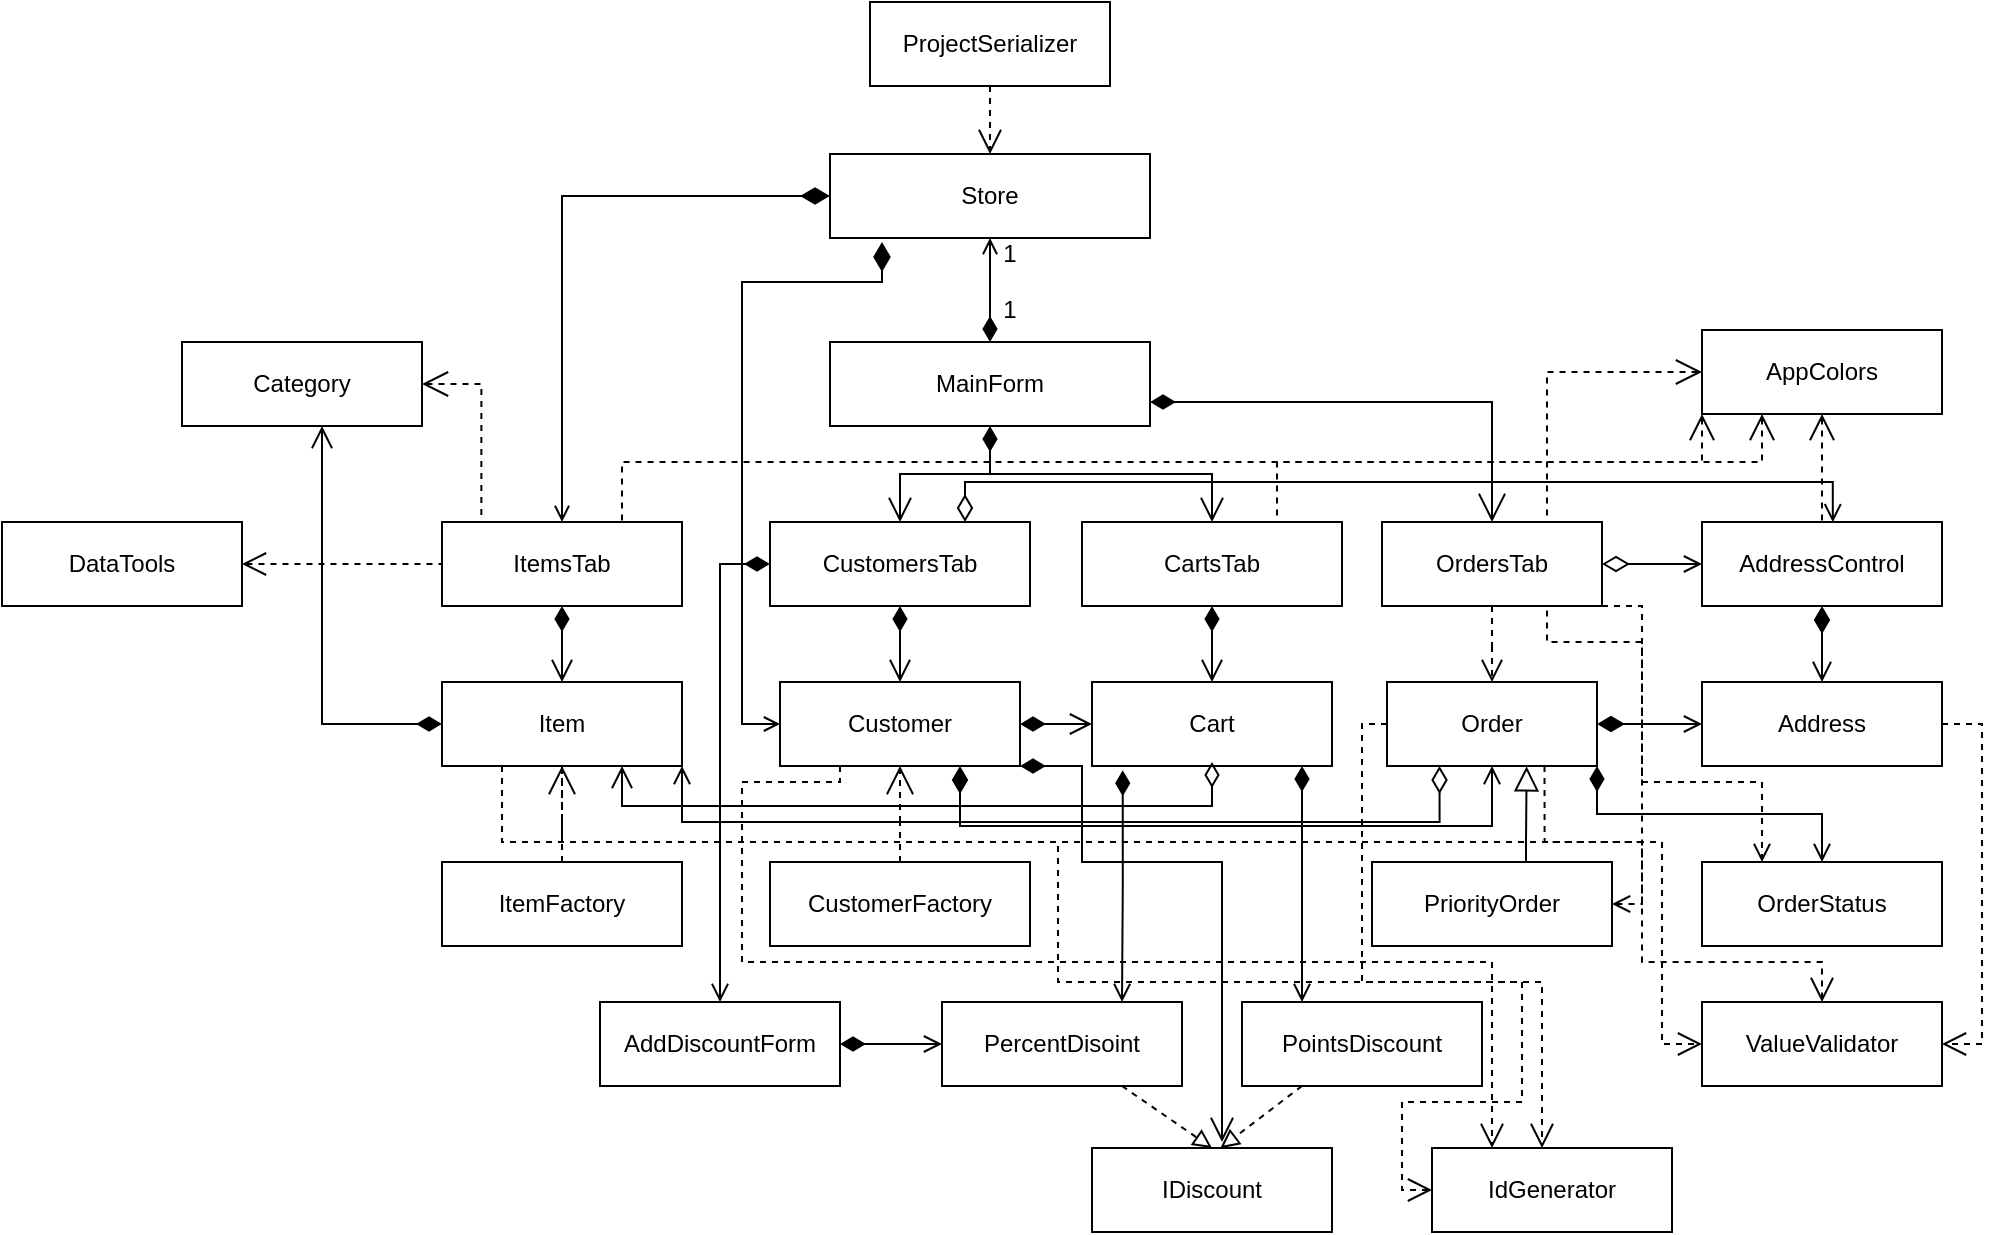 <mxfile version="20.3.0" type="device"><diagram id="C5RBs43oDa-KdzZeNtuy" name="Page-1"><mxGraphModel dx="1865" dy="1810" grid="1" gridSize="10" guides="1" tooltips="1" connect="1" arrows="1" fold="1" page="1" pageScale="1" pageWidth="827" pageHeight="1169" background="#ffffff" math="0" shadow="0"><root><mxCell id="WIyWlLk6GJQsqaUBKTNV-0"/><mxCell id="WIyWlLk6GJQsqaUBKTNV-1" parent="WIyWlLk6GJQsqaUBKTNV-0"/><mxCell id="PruR00dz9THSCUJ2j_Ny-14" style="edgeStyle=orthogonalEdgeStyle;rounded=0;orthogonalLoop=1;jettySize=auto;html=1;entryX=0.5;entryY=0;entryDx=0;entryDy=0;endArrow=diamondThin;endFill=1;startArrow=open;startFill=0;endSize=10;" parent="WIyWlLk6GJQsqaUBKTNV-1" edge="1"><mxGeometry relative="1" as="geometry"><mxPoint x="414" y="88" as="sourcePoint"/><mxPoint x="414" y="140" as="targetPoint"/></mxGeometry></mxCell><mxCell id="PruR00dz9THSCUJ2j_Ny-6" value="" style="resizable=0;align=left;verticalAlign=bottom;labelBackgroundColor=none;fontSize=12;direction=south;" parent="WIyWlLk6GJQsqaUBKTNV-1" connectable="0" vertex="1"><mxGeometry x="350" y="104" as="geometry"/></mxCell><mxCell id="PruR00dz9THSCUJ2j_Ny-13" value="" style="resizable=0;align=left;verticalAlign=bottom;labelBackgroundColor=none;fontSize=12;direction=south;" parent="WIyWlLk6GJQsqaUBKTNV-1" connectable="0" vertex="1"><mxGeometry x="334" y="124" as="geometry"/></mxCell><mxCell id="PruR00dz9THSCUJ2j_Ny-15" value="1" style="text;html=1;strokeColor=none;fillColor=none;align=center;verticalAlign=middle;whiteSpace=wrap;rounded=0;" parent="WIyWlLk6GJQsqaUBKTNV-1" vertex="1"><mxGeometry x="414" y="116" width="20" height="16" as="geometry"/></mxCell><mxCell id="PruR00dz9THSCUJ2j_Ny-16" value="1" style="text;html=1;strokeColor=none;fillColor=none;align=center;verticalAlign=middle;whiteSpace=wrap;rounded=0;" parent="WIyWlLk6GJQsqaUBKTNV-1" vertex="1"><mxGeometry x="414" y="88" width="20" height="16" as="geometry"/></mxCell><mxCell id="PruR00dz9THSCUJ2j_Ny-17" value="" style="rounded=0;whiteSpace=wrap;html=1;" parent="WIyWlLk6GJQsqaUBKTNV-1" vertex="1"><mxGeometry x="334" y="46" width="160" height="42" as="geometry"/></mxCell><mxCell id="PruR00dz9THSCUJ2j_Ny-18" value="Store" style="text;html=1;strokeColor=none;fillColor=none;align=center;verticalAlign=middle;whiteSpace=wrap;rounded=0;" parent="WIyWlLk6GJQsqaUBKTNV-1" vertex="1"><mxGeometry x="384" y="52" width="60" height="30" as="geometry"/></mxCell><mxCell id="PruR00dz9THSCUJ2j_Ny-55" style="edgeStyle=orthogonalEdgeStyle;rounded=0;orthogonalLoop=1;jettySize=auto;html=1;entryX=0.5;entryY=0;entryDx=0;entryDy=0;startArrow=none;startFill=0;endArrow=open;endFill=0;endSize=10;" parent="WIyWlLk6GJQsqaUBKTNV-1" source="PruR00dz9THSCUJ2j_Ny-19" target="PruR00dz9THSCUJ2j_Ny-23" edge="1"><mxGeometry relative="1" as="geometry"/></mxCell><mxCell id="PruR00dz9THSCUJ2j_Ny-56" style="edgeStyle=orthogonalEdgeStyle;rounded=0;orthogonalLoop=1;jettySize=auto;html=1;entryX=0.5;entryY=0;entryDx=0;entryDy=0;startArrow=diamondThin;startFill=1;endArrow=open;endFill=0;endSize=10;startSize=10;" parent="WIyWlLk6GJQsqaUBKTNV-1" source="PruR00dz9THSCUJ2j_Ny-19" target="PruR00dz9THSCUJ2j_Ny-25" edge="1"><mxGeometry relative="1" as="geometry"/></mxCell><mxCell id="PruR00dz9THSCUJ2j_Ny-63" style="edgeStyle=orthogonalEdgeStyle;rounded=0;orthogonalLoop=1;jettySize=auto;html=1;entryX=0.5;entryY=0;entryDx=0;entryDy=0;startArrow=diamondThin;startFill=1;endArrow=open;endFill=0;startSize=10;endSize=12;" parent="WIyWlLk6GJQsqaUBKTNV-1" source="PruR00dz9THSCUJ2j_Ny-19" target="PruR00dz9THSCUJ2j_Ny-27" edge="1"><mxGeometry relative="1" as="geometry"><Array as="points"><mxPoint x="665" y="170"/></Array></mxGeometry></mxCell><mxCell id="PruR00dz9THSCUJ2j_Ny-19" value="" style="rounded=0;whiteSpace=wrap;html=1;" parent="WIyWlLk6GJQsqaUBKTNV-1" vertex="1"><mxGeometry x="334" y="140.0" width="160" height="42" as="geometry"/></mxCell><mxCell id="PruR00dz9THSCUJ2j_Ny-20" value="MainForm" style="text;html=1;strokeColor=none;fillColor=none;align=center;verticalAlign=middle;whiteSpace=wrap;rounded=0;" parent="WIyWlLk6GJQsqaUBKTNV-1" vertex="1"><mxGeometry x="384" y="146.0" width="60" height="30" as="geometry"/></mxCell><mxCell id="PruR00dz9THSCUJ2j_Ny-67" style="edgeStyle=orthogonalEdgeStyle;rounded=0;orthogonalLoop=1;jettySize=auto;html=1;entryX=0.5;entryY=0;entryDx=0;entryDy=0;startArrow=diamondThin;startFill=1;endArrow=open;endFill=0;startSize=10;endSize=9;" parent="WIyWlLk6GJQsqaUBKTNV-1" source="PruR00dz9THSCUJ2j_Ny-21" target="PruR00dz9THSCUJ2j_Ny-43" edge="1"><mxGeometry relative="1" as="geometry"/></mxCell><mxCell id="PruR00dz9THSCUJ2j_Ny-70" style="edgeStyle=orthogonalEdgeStyle;rounded=0;orthogonalLoop=1;jettySize=auto;html=1;entryX=0;entryY=0.5;entryDx=0;entryDy=0;startArrow=open;startFill=0;endArrow=diamondThin;endFill=1;startSize=6;endSize=12;" parent="WIyWlLk6GJQsqaUBKTNV-1" source="PruR00dz9THSCUJ2j_Ny-21" target="PruR00dz9THSCUJ2j_Ny-17" edge="1"><mxGeometry relative="1" as="geometry"><Array as="points"><mxPoint x="200" y="67"/></Array></mxGeometry></mxCell><mxCell id="PruR00dz9THSCUJ2j_Ny-21" value="" style="rounded=0;whiteSpace=wrap;html=1;" parent="WIyWlLk6GJQsqaUBKTNV-1" vertex="1"><mxGeometry x="140" y="230" width="120" height="42" as="geometry"/></mxCell><mxCell id="PruR00dz9THSCUJ2j_Ny-22" value="ItemsTab" style="text;html=1;strokeColor=none;fillColor=none;align=center;verticalAlign=middle;whiteSpace=wrap;rounded=0;" parent="WIyWlLk6GJQsqaUBKTNV-1" vertex="1"><mxGeometry x="170" y="236.0" width="60" height="30" as="geometry"/></mxCell><mxCell id="PruR00dz9THSCUJ2j_Ny-64" style="edgeStyle=orthogonalEdgeStyle;rounded=0;orthogonalLoop=1;jettySize=auto;html=1;entryX=0.5;entryY=0;entryDx=0;entryDy=0;startArrow=diamondThin;startFill=1;endArrow=open;endFill=0;startSize=10;endSize=9;" parent="WIyWlLk6GJQsqaUBKTNV-1" source="PruR00dz9THSCUJ2j_Ny-23" target="PruR00dz9THSCUJ2j_Ny-45" edge="1"><mxGeometry relative="1" as="geometry"/></mxCell><mxCell id="PruR00dz9THSCUJ2j_Ny-85" style="edgeStyle=orthogonalEdgeStyle;rounded=0;orthogonalLoop=1;jettySize=auto;html=1;exitX=0.75;exitY=0;exitDx=0;exitDy=0;entryX=0.545;entryY=0.003;entryDx=0;entryDy=0;entryPerimeter=0;startArrow=diamondThin;startFill=0;endArrow=open;endFill=0;startSize=11;endSize=7;" parent="WIyWlLk6GJQsqaUBKTNV-1" source="PruR00dz9THSCUJ2j_Ny-23" target="PruR00dz9THSCUJ2j_Ny-81" edge="1"><mxGeometry relative="1" as="geometry"><Array as="points"><mxPoint x="402" y="210"/><mxPoint x="835" y="210"/></Array></mxGeometry></mxCell><mxCell id="PruR00dz9THSCUJ2j_Ny-123" style="edgeStyle=orthogonalEdgeStyle;rounded=0;orthogonalLoop=1;jettySize=auto;html=1;exitX=0;exitY=0.5;exitDx=0;exitDy=0;entryX=0.5;entryY=0;entryDx=0;entryDy=0;startArrow=diamondThin;startFill=1;endArrow=open;endFill=0;startSize=10;endSize=7;" parent="WIyWlLk6GJQsqaUBKTNV-1" source="PruR00dz9THSCUJ2j_Ny-23" target="PruR00dz9THSCUJ2j_Ny-120" edge="1"><mxGeometry relative="1" as="geometry"/></mxCell><mxCell id="PruR00dz9THSCUJ2j_Ny-23" value="" style="rounded=0;whiteSpace=wrap;html=1;" parent="WIyWlLk6GJQsqaUBKTNV-1" vertex="1"><mxGeometry x="304" y="230" width="130" height="42" as="geometry"/></mxCell><mxCell id="PruR00dz9THSCUJ2j_Ny-24" value="CustomersTab" style="text;html=1;strokeColor=none;fillColor=none;align=center;verticalAlign=middle;whiteSpace=wrap;rounded=0;" parent="WIyWlLk6GJQsqaUBKTNV-1" vertex="1"><mxGeometry x="339" y="236.0" width="60" height="30" as="geometry"/></mxCell><mxCell id="PruR00dz9THSCUJ2j_Ny-75" style="edgeStyle=orthogonalEdgeStyle;rounded=0;orthogonalLoop=1;jettySize=auto;html=1;entryX=0.5;entryY=0;entryDx=0;entryDy=0;startArrow=diamondThin;startFill=1;endArrow=open;endFill=0;startSize=10;endSize=9;" parent="WIyWlLk6GJQsqaUBKTNV-1" source="PruR00dz9THSCUJ2j_Ny-25" target="PruR00dz9THSCUJ2j_Ny-72" edge="1"><mxGeometry relative="1" as="geometry"/></mxCell><mxCell id="PruR00dz9THSCUJ2j_Ny-25" value="" style="rounded=0;whiteSpace=wrap;html=1;" parent="WIyWlLk6GJQsqaUBKTNV-1" vertex="1"><mxGeometry x="460" y="230" width="130" height="42" as="geometry"/></mxCell><mxCell id="PruR00dz9THSCUJ2j_Ny-26" value="CartsTab" style="text;html=1;strokeColor=none;fillColor=none;align=center;verticalAlign=middle;whiteSpace=wrap;rounded=0;" parent="WIyWlLk6GJQsqaUBKTNV-1" vertex="1"><mxGeometry x="495" y="236.0" width="60" height="30" as="geometry"/></mxCell><mxCell id="PruR00dz9THSCUJ2j_Ny-71" style="edgeStyle=orthogonalEdgeStyle;rounded=0;orthogonalLoop=1;jettySize=auto;html=1;entryX=0.5;entryY=0;entryDx=0;entryDy=0;startArrow=none;startFill=0;endArrow=open;endFill=0;startSize=6;endSize=9;dashed=1;" parent="WIyWlLk6GJQsqaUBKTNV-1" source="PruR00dz9THSCUJ2j_Ny-27" target="PruR00dz9THSCUJ2j_Ny-29" edge="1"><mxGeometry relative="1" as="geometry"/></mxCell><mxCell id="PruR00dz9THSCUJ2j_Ny-84" style="edgeStyle=orthogonalEdgeStyle;rounded=0;orthogonalLoop=1;jettySize=auto;html=1;entryX=0;entryY=0.5;entryDx=0;entryDy=0;startArrow=diamondThin;startFill=0;endArrow=open;endFill=0;startSize=11;endSize=7;" parent="WIyWlLk6GJQsqaUBKTNV-1" source="PruR00dz9THSCUJ2j_Ny-27" target="PruR00dz9THSCUJ2j_Ny-81" edge="1"><mxGeometry relative="1" as="geometry"/></mxCell><mxCell id="PruR00dz9THSCUJ2j_Ny-113" style="edgeStyle=orthogonalEdgeStyle;rounded=0;orthogonalLoop=1;jettySize=auto;html=1;exitX=1;exitY=1;exitDx=0;exitDy=0;entryX=0.25;entryY=0;entryDx=0;entryDy=0;startArrow=none;startFill=0;endArrow=open;endFill=0;startSize=10;endSize=7;dashed=1;" parent="WIyWlLk6GJQsqaUBKTNV-1" source="PruR00dz9THSCUJ2j_Ny-27" target="PruR00dz9THSCUJ2j_Ny-110" edge="1"><mxGeometry relative="1" as="geometry"><Array as="points"><mxPoint x="740" y="272"/><mxPoint x="740" y="360"/><mxPoint x="800" y="360"/></Array></mxGeometry></mxCell><mxCell id="PruR00dz9THSCUJ2j_Ny-27" value="" style="rounded=0;whiteSpace=wrap;html=1;" parent="WIyWlLk6GJQsqaUBKTNV-1" vertex="1"><mxGeometry x="610" y="230" width="110" height="42" as="geometry"/></mxCell><mxCell id="PruR00dz9THSCUJ2j_Ny-28" value="OrdersTab" style="text;html=1;strokeColor=none;fillColor=none;align=center;verticalAlign=middle;whiteSpace=wrap;rounded=0;" parent="WIyWlLk6GJQsqaUBKTNV-1" vertex="1"><mxGeometry x="635" y="236.0" width="60" height="30" as="geometry"/></mxCell><mxCell id="PruR00dz9THSCUJ2j_Ny-88" style="edgeStyle=orthogonalEdgeStyle;rounded=0;orthogonalLoop=1;jettySize=auto;html=1;exitX=0.25;exitY=1;exitDx=0;exitDy=0;entryX=1;entryY=1;entryDx=0;entryDy=0;startArrow=diamondThin;startFill=0;endArrow=open;endFill=0;startSize=11;endSize=7;" parent="WIyWlLk6GJQsqaUBKTNV-1" source="PruR00dz9THSCUJ2j_Ny-29" target="PruR00dz9THSCUJ2j_Ny-43" edge="1"><mxGeometry relative="1" as="geometry"><Array as="points"><mxPoint x="639" y="380"/><mxPoint x="260" y="380"/></Array></mxGeometry></mxCell><mxCell id="PruR00dz9THSCUJ2j_Ny-89" style="edgeStyle=orthogonalEdgeStyle;rounded=0;orthogonalLoop=1;jettySize=auto;html=1;entryX=0;entryY=0.5;entryDx=0;entryDy=0;startArrow=diamondThin;startFill=1;endArrow=open;endFill=0;startSize=11;endSize=7;" parent="WIyWlLk6GJQsqaUBKTNV-1" source="PruR00dz9THSCUJ2j_Ny-29" target="PruR00dz9THSCUJ2j_Ny-79" edge="1"><mxGeometry relative="1" as="geometry"/></mxCell><mxCell id="PruR00dz9THSCUJ2j_Ny-112" style="edgeStyle=orthogonalEdgeStyle;rounded=0;orthogonalLoop=1;jettySize=auto;html=1;exitX=1;exitY=1;exitDx=0;exitDy=0;entryX=0.5;entryY=0;entryDx=0;entryDy=0;startArrow=diamondThin;startFill=1;endArrow=open;endFill=0;startSize=10;endSize=7;" parent="WIyWlLk6GJQsqaUBKTNV-1" source="PruR00dz9THSCUJ2j_Ny-29" target="PruR00dz9THSCUJ2j_Ny-110" edge="1"><mxGeometry relative="1" as="geometry"/></mxCell><mxCell id="PruR00dz9THSCUJ2j_Ny-139" style="rounded=0;orthogonalLoop=1;jettySize=auto;html=1;exitX=0.75;exitY=1;exitDx=0;exitDy=0;entryX=0.5;entryY=0;entryDx=0;entryDy=0;dashed=1;startArrow=none;startFill=0;endArrow=open;endFill=0;startSize=10;endSize=10;edgeStyle=orthogonalEdgeStyle;" parent="WIyWlLk6GJQsqaUBKTNV-1" source="PruR00dz9THSCUJ2j_Ny-29" target="PruR00dz9THSCUJ2j_Ny-137" edge="1"><mxGeometry relative="1" as="geometry"><Array as="points"><mxPoint x="691" y="390"/><mxPoint x="740" y="390"/><mxPoint x="740" y="450"/><mxPoint x="830" y="450"/></Array></mxGeometry></mxCell><mxCell id="PruR00dz9THSCUJ2j_Ny-144" style="edgeStyle=orthogonalEdgeStyle;rounded=0;orthogonalLoop=1;jettySize=auto;html=1;dashed=1;startArrow=none;startFill=0;endArrow=open;endFill=0;startSize=10;endSize=10;" parent="WIyWlLk6GJQsqaUBKTNV-1" source="PruR00dz9THSCUJ2j_Ny-29" target="PruR00dz9THSCUJ2j_Ny-142" edge="1"><mxGeometry relative="1" as="geometry"><mxPoint x="690" y="540" as="targetPoint"/><Array as="points"><mxPoint x="600" y="331"/><mxPoint x="600" y="460"/><mxPoint x="690" y="460"/></Array></mxGeometry></mxCell><mxCell id="PruR00dz9THSCUJ2j_Ny-29" value="" style="rounded=0;whiteSpace=wrap;html=1;" parent="WIyWlLk6GJQsqaUBKTNV-1" vertex="1"><mxGeometry x="612.5" y="310" width="105" height="42" as="geometry"/></mxCell><mxCell id="PruR00dz9THSCUJ2j_Ny-30" value="Order" style="text;html=1;strokeColor=none;fillColor=none;align=center;verticalAlign=middle;whiteSpace=wrap;rounded=0;" parent="WIyWlLk6GJQsqaUBKTNV-1" vertex="1"><mxGeometry x="635" y="316.0" width="60" height="30" as="geometry"/></mxCell><mxCell id="PruR00dz9THSCUJ2j_Ny-65" style="edgeStyle=orthogonalEdgeStyle;rounded=0;orthogonalLoop=1;jettySize=auto;html=1;entryX=0.5;entryY=1;entryDx=0;entryDy=0;dashed=1;startArrow=none;startFill=0;endArrow=open;endFill=0;startSize=10;endSize=12;" parent="WIyWlLk6GJQsqaUBKTNV-1" source="PruR00dz9THSCUJ2j_Ny-33" target="PruR00dz9THSCUJ2j_Ny-45" edge="1"><mxGeometry relative="1" as="geometry"/></mxCell><mxCell id="PruR00dz9THSCUJ2j_Ny-33" value="" style="rounded=0;whiteSpace=wrap;html=1;" parent="WIyWlLk6GJQsqaUBKTNV-1" vertex="1"><mxGeometry x="304" y="400" width="130" height="42" as="geometry"/></mxCell><mxCell id="PruR00dz9THSCUJ2j_Ny-34" value="CustomerFactory" style="text;html=1;strokeColor=none;fillColor=none;align=center;verticalAlign=middle;whiteSpace=wrap;rounded=0;" parent="WIyWlLk6GJQsqaUBKTNV-1" vertex="1"><mxGeometry x="339" y="406" width="60" height="30" as="geometry"/></mxCell><mxCell id="PruR00dz9THSCUJ2j_Ny-140" style="edgeStyle=orthogonalEdgeStyle;rounded=0;orthogonalLoop=1;jettySize=auto;html=1;exitX=0.25;exitY=1;exitDx=0;exitDy=0;entryX=0;entryY=0.5;entryDx=0;entryDy=0;dashed=1;startArrow=none;startFill=0;endArrow=open;endFill=0;startSize=10;endSize=10;" parent="WIyWlLk6GJQsqaUBKTNV-1" source="PruR00dz9THSCUJ2j_Ny-43" target="PruR00dz9THSCUJ2j_Ny-137" edge="1"><mxGeometry relative="1" as="geometry"><Array as="points"><mxPoint x="170" y="390"/><mxPoint x="750" y="390"/><mxPoint x="750" y="491"/></Array></mxGeometry></mxCell><mxCell id="PruR00dz9THSCUJ2j_Ny-146" style="edgeStyle=orthogonalEdgeStyle;rounded=0;orthogonalLoop=1;jettySize=auto;html=1;entryX=0;entryY=0.5;entryDx=0;entryDy=0;dashed=1;startArrow=none;startFill=0;endArrow=open;endFill=0;startSize=10;endSize=10;" parent="WIyWlLk6GJQsqaUBKTNV-1" source="PruR00dz9THSCUJ2j_Ny-43" target="PruR00dz9THSCUJ2j_Ny-142" edge="1"><mxGeometry relative="1" as="geometry"><Array as="points"><mxPoint x="200" y="390"/><mxPoint x="448" y="390"/><mxPoint x="448" y="460"/><mxPoint x="680" y="460"/><mxPoint x="680" y="520"/><mxPoint x="620" y="520"/><mxPoint x="620" y="564"/></Array></mxGeometry></mxCell><mxCell id="PruR00dz9THSCUJ2j_Ny-43" value="" style="rounded=0;whiteSpace=wrap;html=1;" parent="WIyWlLk6GJQsqaUBKTNV-1" vertex="1"><mxGeometry x="140" y="310" width="120" height="42" as="geometry"/></mxCell><mxCell id="PruR00dz9THSCUJ2j_Ny-44" value="Item" style="text;html=1;strokeColor=none;fillColor=none;align=center;verticalAlign=middle;whiteSpace=wrap;rounded=0;" parent="WIyWlLk6GJQsqaUBKTNV-1" vertex="1"><mxGeometry x="170" y="316" width="60" height="30" as="geometry"/></mxCell><mxCell id="PruR00dz9THSCUJ2j_Ny-69" style="edgeStyle=orthogonalEdgeStyle;rounded=0;orthogonalLoop=1;jettySize=auto;html=1;startArrow=open;startFill=0;endArrow=diamondThin;endFill=1;startSize=6;endSize=12;" parent="WIyWlLk6GJQsqaUBKTNV-1" source="PruR00dz9THSCUJ2j_Ny-45" edge="1"><mxGeometry relative="1" as="geometry"><mxPoint x="360" y="90" as="targetPoint"/><Array as="points"><mxPoint x="290" y="331"/><mxPoint x="290" y="110"/><mxPoint x="360" y="110"/></Array></mxGeometry></mxCell><mxCell id="PruR00dz9THSCUJ2j_Ny-76" style="edgeStyle=orthogonalEdgeStyle;rounded=0;orthogonalLoop=1;jettySize=auto;html=1;entryX=0;entryY=0.5;entryDx=0;entryDy=0;startArrow=diamondThin;startFill=1;endArrow=open;endFill=0;startSize=10;endSize=9;" parent="WIyWlLk6GJQsqaUBKTNV-1" source="PruR00dz9THSCUJ2j_Ny-45" target="PruR00dz9THSCUJ2j_Ny-72" edge="1"><mxGeometry relative="1" as="geometry"/></mxCell><mxCell id="PruR00dz9THSCUJ2j_Ny-86" style="edgeStyle=orthogonalEdgeStyle;rounded=0;orthogonalLoop=1;jettySize=auto;html=1;exitX=0.75;exitY=1;exitDx=0;exitDy=0;entryX=0.5;entryY=1;entryDx=0;entryDy=0;startArrow=diamondThin;startFill=1;endArrow=open;endFill=0;startSize=11;endSize=7;" parent="WIyWlLk6GJQsqaUBKTNV-1" source="PruR00dz9THSCUJ2j_Ny-45" target="PruR00dz9THSCUJ2j_Ny-29" edge="1"><mxGeometry relative="1" as="geometry"/></mxCell><mxCell id="PruR00dz9THSCUJ2j_Ny-145" style="edgeStyle=orthogonalEdgeStyle;rounded=0;orthogonalLoop=1;jettySize=auto;html=1;exitX=0.25;exitY=1;exitDx=0;exitDy=0;entryX=0.25;entryY=0;entryDx=0;entryDy=0;dashed=1;startArrow=none;startFill=0;endArrow=open;endFill=0;startSize=10;endSize=10;" parent="WIyWlLk6GJQsqaUBKTNV-1" source="PruR00dz9THSCUJ2j_Ny-45" target="PruR00dz9THSCUJ2j_Ny-142" edge="1"><mxGeometry relative="1" as="geometry"><Array as="points"><mxPoint x="339" y="360"/><mxPoint x="290" y="360"/><mxPoint x="290" y="450"/><mxPoint x="665" y="450"/></Array></mxGeometry></mxCell><mxCell id="PruR00dz9THSCUJ2j_Ny-45" value="" style="rounded=0;whiteSpace=wrap;html=1;" parent="WIyWlLk6GJQsqaUBKTNV-1" vertex="1"><mxGeometry x="309" y="310" width="120" height="42" as="geometry"/></mxCell><mxCell id="PruR00dz9THSCUJ2j_Ny-46" value="Customer" style="text;html=1;strokeColor=none;fillColor=none;align=center;verticalAlign=middle;whiteSpace=wrap;rounded=0;" parent="WIyWlLk6GJQsqaUBKTNV-1" vertex="1"><mxGeometry x="339" y="316" width="60" height="30" as="geometry"/></mxCell><mxCell id="PruR00dz9THSCUJ2j_Ny-66" style="edgeStyle=orthogonalEdgeStyle;rounded=0;orthogonalLoop=1;jettySize=auto;html=1;entryX=0.5;entryY=1;entryDx=0;entryDy=0;dashed=1;startArrow=none;startFill=0;endArrow=open;endFill=0;startSize=10;endSize=12;" parent="WIyWlLk6GJQsqaUBKTNV-1" source="PruR00dz9THSCUJ2j_Ny-51" target="PruR00dz9THSCUJ2j_Ny-43" edge="1"><mxGeometry relative="1" as="geometry"/></mxCell><mxCell id="PruR00dz9THSCUJ2j_Ny-51" value="" style="rounded=0;whiteSpace=wrap;html=1;" parent="WIyWlLk6GJQsqaUBKTNV-1" vertex="1"><mxGeometry x="140" y="400" width="120" height="42" as="geometry"/></mxCell><mxCell id="PruR00dz9THSCUJ2j_Ny-52" value="ItemFactory" style="text;html=1;strokeColor=none;fillColor=none;align=center;verticalAlign=middle;whiteSpace=wrap;rounded=0;" parent="WIyWlLk6GJQsqaUBKTNV-1" vertex="1"><mxGeometry x="170" y="406" width="60" height="30" as="geometry"/></mxCell><mxCell id="PruR00dz9THSCUJ2j_Ny-118" style="edgeStyle=orthogonalEdgeStyle;rounded=0;orthogonalLoop=1;jettySize=auto;html=1;entryX=0.25;entryY=0;entryDx=0;entryDy=0;startArrow=diamondThin;startFill=1;endArrow=open;endFill=0;startSize=10;endSize=7;" parent="WIyWlLk6GJQsqaUBKTNV-1" target="PruR00dz9THSCUJ2j_Ny-116" edge="1"><mxGeometry relative="1" as="geometry"><mxPoint x="570" y="352" as="sourcePoint"/><Array as="points"><mxPoint x="570" y="352"/></Array></mxGeometry></mxCell><mxCell id="PruR00dz9THSCUJ2j_Ny-119" style="edgeStyle=orthogonalEdgeStyle;rounded=0;orthogonalLoop=1;jettySize=auto;html=1;exitX=0.128;exitY=1.052;exitDx=0;exitDy=0;entryX=0.75;entryY=0;entryDx=0;entryDy=0;startArrow=diamondThin;startFill=1;endArrow=open;endFill=0;startSize=10;endSize=7;exitPerimeter=0;" parent="WIyWlLk6GJQsqaUBKTNV-1" source="PruR00dz9THSCUJ2j_Ny-72" target="PruR00dz9THSCUJ2j_Ny-114" edge="1"><mxGeometry relative="1" as="geometry"/></mxCell><mxCell id="PruR00dz9THSCUJ2j_Ny-72" value="" style="rounded=0;whiteSpace=wrap;html=1;" parent="WIyWlLk6GJQsqaUBKTNV-1" vertex="1"><mxGeometry x="465" y="310" width="120" height="42" as="geometry"/></mxCell><mxCell id="PruR00dz9THSCUJ2j_Ny-77" style="edgeStyle=orthogonalEdgeStyle;rounded=0;orthogonalLoop=1;jettySize=auto;html=1;entryX=0.75;entryY=1;entryDx=0;entryDy=0;startArrow=diamondThin;startFill=0;endArrow=open;endFill=0;startSize=10;endSize=9;" parent="WIyWlLk6GJQsqaUBKTNV-1" target="PruR00dz9THSCUJ2j_Ny-43" edge="1"><mxGeometry relative="1" as="geometry"><mxPoint x="525" y="350" as="sourcePoint"/><Array as="points"><mxPoint x="525" y="372"/><mxPoint x="230" y="372"/></Array></mxGeometry></mxCell><mxCell id="PruR00dz9THSCUJ2j_Ny-73" value="Cart" style="text;html=1;strokeColor=none;fillColor=none;align=center;verticalAlign=middle;whiteSpace=wrap;rounded=0;" parent="WIyWlLk6GJQsqaUBKTNV-1" vertex="1"><mxGeometry x="495" y="316" width="60" height="30" as="geometry"/></mxCell><mxCell id="PruR00dz9THSCUJ2j_Ny-141" style="edgeStyle=orthogonalEdgeStyle;rounded=0;orthogonalLoop=1;jettySize=auto;html=1;entryX=1;entryY=0.5;entryDx=0;entryDy=0;dashed=1;startArrow=none;startFill=0;endArrow=open;endFill=0;startSize=10;endSize=10;" parent="WIyWlLk6GJQsqaUBKTNV-1" source="PruR00dz9THSCUJ2j_Ny-79" target="PruR00dz9THSCUJ2j_Ny-137" edge="1"><mxGeometry relative="1" as="geometry"><Array as="points"><mxPoint x="910" y="331"/><mxPoint x="910" y="491"/></Array></mxGeometry></mxCell><mxCell id="PruR00dz9THSCUJ2j_Ny-79" value="" style="rounded=0;whiteSpace=wrap;html=1;" parent="WIyWlLk6GJQsqaUBKTNV-1" vertex="1"><mxGeometry x="770" y="310" width="120" height="42" as="geometry"/></mxCell><mxCell id="PruR00dz9THSCUJ2j_Ny-80" value="Address" style="text;html=1;strokeColor=none;fillColor=none;align=center;verticalAlign=middle;whiteSpace=wrap;rounded=0;" parent="WIyWlLk6GJQsqaUBKTNV-1" vertex="1"><mxGeometry x="800" y="316" width="60" height="30" as="geometry"/></mxCell><mxCell id="PruR00dz9THSCUJ2j_Ny-81" value="" style="rounded=0;whiteSpace=wrap;html=1;" parent="WIyWlLk6GJQsqaUBKTNV-1" vertex="1"><mxGeometry x="770" y="230" width="120" height="42" as="geometry"/></mxCell><mxCell id="PruR00dz9THSCUJ2j_Ny-83" style="edgeStyle=orthogonalEdgeStyle;rounded=0;orthogonalLoop=1;jettySize=auto;html=1;entryX=0.5;entryY=0;entryDx=0;entryDy=0;startArrow=diamondThin;startFill=1;endArrow=open;endFill=0;startSize=11;endSize=8;exitX=0.5;exitY=1;exitDx=0;exitDy=0;" parent="WIyWlLk6GJQsqaUBKTNV-1" source="PruR00dz9THSCUJ2j_Ny-81" target="PruR00dz9THSCUJ2j_Ny-79" edge="1"><mxGeometry relative="1" as="geometry"><mxPoint x="830" y="280" as="sourcePoint"/></mxGeometry></mxCell><mxCell id="PruR00dz9THSCUJ2j_Ny-82" value="AddressControl" style="text;html=1;strokeColor=none;fillColor=none;align=center;verticalAlign=middle;whiteSpace=wrap;rounded=0;" parent="WIyWlLk6GJQsqaUBKTNV-1" vertex="1"><mxGeometry x="800" y="236" width="60" height="30" as="geometry"/></mxCell><mxCell id="PruR00dz9THSCUJ2j_Ny-92" style="edgeStyle=orthogonalEdgeStyle;rounded=0;orthogonalLoop=1;jettySize=auto;html=1;startArrow=open;startFill=0;endArrow=none;endFill=0;startSize=11;endSize=7;dashed=1;" parent="WIyWlLk6GJQsqaUBKTNV-1" source="PruR00dz9THSCUJ2j_Ny-90" edge="1"><mxGeometry relative="1" as="geometry"><mxPoint x="830" y="230" as="targetPoint"/></mxGeometry></mxCell><mxCell id="PruR00dz9THSCUJ2j_Ny-94" style="edgeStyle=orthogonalEdgeStyle;rounded=0;orthogonalLoop=1;jettySize=auto;html=1;entryX=0.75;entryY=0;entryDx=0;entryDy=0;dashed=1;startArrow=open;startFill=0;endArrow=none;endFill=0;startSize=11;endSize=7;" parent="WIyWlLk6GJQsqaUBKTNV-1" source="PruR00dz9THSCUJ2j_Ny-90" target="PruR00dz9THSCUJ2j_Ny-27" edge="1"><mxGeometry relative="1" as="geometry"/></mxCell><mxCell id="PruR00dz9THSCUJ2j_Ny-95" style="edgeStyle=orthogonalEdgeStyle;rounded=0;orthogonalLoop=1;jettySize=auto;html=1;exitX=0.25;exitY=1;exitDx=0;exitDy=0;entryX=0.75;entryY=0;entryDx=0;entryDy=0;dashed=1;startArrow=open;startFill=0;endArrow=none;endFill=0;startSize=11;endSize=7;" parent="WIyWlLk6GJQsqaUBKTNV-1" source="PruR00dz9THSCUJ2j_Ny-90" target="PruR00dz9THSCUJ2j_Ny-25" edge="1"><mxGeometry relative="1" as="geometry"><Array as="points"><mxPoint x="800" y="200"/><mxPoint x="558" y="200"/></Array></mxGeometry></mxCell><mxCell id="PruR00dz9THSCUJ2j_Ny-96" style="edgeStyle=orthogonalEdgeStyle;rounded=0;orthogonalLoop=1;jettySize=auto;html=1;exitX=0;exitY=1;exitDx=0;exitDy=0;entryX=0.75;entryY=0;entryDx=0;entryDy=0;dashed=1;startArrow=open;startFill=0;endArrow=none;endFill=0;startSize=11;endSize=7;" parent="WIyWlLk6GJQsqaUBKTNV-1" source="PruR00dz9THSCUJ2j_Ny-90" target="PruR00dz9THSCUJ2j_Ny-21" edge="1"><mxGeometry relative="1" as="geometry"><Array as="points"><mxPoint x="770" y="200"/><mxPoint x="230" y="200"/></Array></mxGeometry></mxCell><mxCell id="PruR00dz9THSCUJ2j_Ny-90" value="" style="rounded=0;whiteSpace=wrap;html=1;" parent="WIyWlLk6GJQsqaUBKTNV-1" vertex="1"><mxGeometry x="770" y="134" width="120" height="42" as="geometry"/></mxCell><mxCell id="PruR00dz9THSCUJ2j_Ny-91" value="AppColors" style="text;html=1;strokeColor=none;fillColor=none;align=center;verticalAlign=middle;whiteSpace=wrap;rounded=0;" parent="WIyWlLk6GJQsqaUBKTNV-1" vertex="1"><mxGeometry x="800" y="140.0" width="60" height="30" as="geometry"/></mxCell><mxCell id="PruR00dz9THSCUJ2j_Ny-103" style="edgeStyle=orthogonalEdgeStyle;rounded=0;orthogonalLoop=1;jettySize=auto;html=1;entryX=0;entryY=0.5;entryDx=0;entryDy=0;startArrow=open;startFill=0;endArrow=diamondThin;endFill=1;startSize=9;endSize=10;" parent="WIyWlLk6GJQsqaUBKTNV-1" source="PruR00dz9THSCUJ2j_Ny-99" target="PruR00dz9THSCUJ2j_Ny-43" edge="1"><mxGeometry relative="1" as="geometry"><Array as="points"><mxPoint x="80" y="331"/></Array></mxGeometry></mxCell><mxCell id="PruR00dz9THSCUJ2j_Ny-99" value="" style="rounded=0;whiteSpace=wrap;html=1;" parent="WIyWlLk6GJQsqaUBKTNV-1" vertex="1"><mxGeometry x="10" y="140" width="120" height="42" as="geometry"/></mxCell><mxCell id="PruR00dz9THSCUJ2j_Ny-101" style="edgeStyle=orthogonalEdgeStyle;rounded=0;orthogonalLoop=1;jettySize=auto;html=1;entryX=0.164;entryY=-0.075;entryDx=0;entryDy=0;dashed=1;startArrow=open;startFill=0;endArrow=none;endFill=0;startSize=11;endSize=7;entryPerimeter=0;" parent="WIyWlLk6GJQsqaUBKTNV-1" target="PruR00dz9THSCUJ2j_Ny-21" edge="1"><mxGeometry relative="1" as="geometry"><mxPoint x="130" y="161" as="sourcePoint"/><Array as="points"><mxPoint x="160" y="161"/></Array></mxGeometry></mxCell><mxCell id="PruR00dz9THSCUJ2j_Ny-100" value="Category" style="text;html=1;strokeColor=none;fillColor=none;align=center;verticalAlign=middle;whiteSpace=wrap;rounded=0;" parent="WIyWlLk6GJQsqaUBKTNV-1" vertex="1"><mxGeometry x="40" y="146" width="60" height="30" as="geometry"/></mxCell><mxCell id="PruR00dz9THSCUJ2j_Ny-106" style="edgeStyle=orthogonalEdgeStyle;rounded=0;orthogonalLoop=1;jettySize=auto;html=1;entryX=0.665;entryY=1.004;entryDx=0;entryDy=0;entryPerimeter=0;startArrow=none;startFill=0;endArrow=block;endFill=0;startSize=9;endSize=10;" parent="WIyWlLk6GJQsqaUBKTNV-1" source="PruR00dz9THSCUJ2j_Ny-104" target="PruR00dz9THSCUJ2j_Ny-29" edge="1"><mxGeometry relative="1" as="geometry"><Array as="points"><mxPoint x="682" y="390"/><mxPoint x="682" y="390"/></Array></mxGeometry></mxCell><mxCell id="PruR00dz9THSCUJ2j_Ny-107" style="edgeStyle=orthogonalEdgeStyle;rounded=0;orthogonalLoop=1;jettySize=auto;html=1;entryX=0.75;entryY=1;entryDx=0;entryDy=0;startArrow=open;startFill=0;endArrow=none;endFill=0;startSize=7;endSize=7;dashed=1;" parent="WIyWlLk6GJQsqaUBKTNV-1" source="PruR00dz9THSCUJ2j_Ny-104" target="PruR00dz9THSCUJ2j_Ny-27" edge="1"><mxGeometry relative="1" as="geometry"><Array as="points"><mxPoint x="740" y="421"/><mxPoint x="740" y="290"/><mxPoint x="693" y="290"/></Array></mxGeometry></mxCell><mxCell id="PruR00dz9THSCUJ2j_Ny-104" value="" style="rounded=0;whiteSpace=wrap;html=1;" parent="WIyWlLk6GJQsqaUBKTNV-1" vertex="1"><mxGeometry x="605" y="400" width="120" height="42" as="geometry"/></mxCell><mxCell id="PruR00dz9THSCUJ2j_Ny-105" value="PriorityOrder" style="text;html=1;strokeColor=none;fillColor=none;align=center;verticalAlign=middle;whiteSpace=wrap;rounded=0;" parent="WIyWlLk6GJQsqaUBKTNV-1" vertex="1"><mxGeometry x="635" y="406" width="60" height="30" as="geometry"/></mxCell><mxCell id="PruR00dz9THSCUJ2j_Ny-110" value="" style="rounded=0;whiteSpace=wrap;html=1;" parent="WIyWlLk6GJQsqaUBKTNV-1" vertex="1"><mxGeometry x="770" y="400" width="120" height="42" as="geometry"/></mxCell><mxCell id="PruR00dz9THSCUJ2j_Ny-111" value="OrderStatus" style="text;html=1;strokeColor=none;fillColor=none;align=center;verticalAlign=middle;whiteSpace=wrap;rounded=0;" parent="WIyWlLk6GJQsqaUBKTNV-1" vertex="1"><mxGeometry x="800" y="406" width="60" height="30" as="geometry"/></mxCell><mxCell id="PruR00dz9THSCUJ2j_Ny-128" style="edgeStyle=none;rounded=0;orthogonalLoop=1;jettySize=auto;html=1;exitX=0.75;exitY=1;exitDx=0;exitDy=0;entryX=0.5;entryY=0;entryDx=0;entryDy=0;dashed=1;startArrow=none;startFill=0;endArrow=block;endFill=0;startSize=10;endSize=7;" parent="WIyWlLk6GJQsqaUBKTNV-1" source="PruR00dz9THSCUJ2j_Ny-114" target="PruR00dz9THSCUJ2j_Ny-125" edge="1"><mxGeometry relative="1" as="geometry"/></mxCell><mxCell id="PruR00dz9THSCUJ2j_Ny-114" value="" style="rounded=0;whiteSpace=wrap;html=1;" parent="WIyWlLk6GJQsqaUBKTNV-1" vertex="1"><mxGeometry x="390" y="470" width="120" height="42" as="geometry"/></mxCell><mxCell id="PruR00dz9THSCUJ2j_Ny-115" value="PercentDisoint" style="text;html=1;strokeColor=none;fillColor=none;align=center;verticalAlign=middle;whiteSpace=wrap;rounded=0;" parent="WIyWlLk6GJQsqaUBKTNV-1" vertex="1"><mxGeometry x="420" y="476" width="60" height="30" as="geometry"/></mxCell><mxCell id="PruR00dz9THSCUJ2j_Ny-129" style="edgeStyle=none;rounded=0;orthogonalLoop=1;jettySize=auto;html=1;exitX=0.25;exitY=1;exitDx=0;exitDy=0;entryX=0.535;entryY=0.002;entryDx=0;entryDy=0;entryPerimeter=0;dashed=1;startArrow=none;startFill=0;endArrow=block;endFill=0;startSize=10;endSize=7;" parent="WIyWlLk6GJQsqaUBKTNV-1" source="PruR00dz9THSCUJ2j_Ny-116" target="PruR00dz9THSCUJ2j_Ny-125" edge="1"><mxGeometry relative="1" as="geometry"/></mxCell><mxCell id="PruR00dz9THSCUJ2j_Ny-116" value="" style="rounded=0;whiteSpace=wrap;html=1;" parent="WIyWlLk6GJQsqaUBKTNV-1" vertex="1"><mxGeometry x="540" y="470" width="120" height="42" as="geometry"/></mxCell><mxCell id="PruR00dz9THSCUJ2j_Ny-117" value="PointsDiscount" style="text;html=1;strokeColor=none;fillColor=none;align=center;verticalAlign=middle;whiteSpace=wrap;rounded=0;" parent="WIyWlLk6GJQsqaUBKTNV-1" vertex="1"><mxGeometry x="570" y="476" width="60" height="30" as="geometry"/></mxCell><mxCell id="PruR00dz9THSCUJ2j_Ny-124" style="edgeStyle=orthogonalEdgeStyle;rounded=0;orthogonalLoop=1;jettySize=auto;html=1;entryX=0;entryY=0.5;entryDx=0;entryDy=0;startArrow=diamondThin;startFill=1;endArrow=open;endFill=0;startSize=10;endSize=7;" parent="WIyWlLk6GJQsqaUBKTNV-1" source="PruR00dz9THSCUJ2j_Ny-120" target="PruR00dz9THSCUJ2j_Ny-114" edge="1"><mxGeometry relative="1" as="geometry"/></mxCell><mxCell id="PruR00dz9THSCUJ2j_Ny-120" value="" style="rounded=0;whiteSpace=wrap;html=1;" parent="WIyWlLk6GJQsqaUBKTNV-1" vertex="1"><mxGeometry x="219" y="470" width="120" height="42" as="geometry"/></mxCell><mxCell id="PruR00dz9THSCUJ2j_Ny-121" value="AddDiscountForm" style="text;html=1;strokeColor=none;fillColor=none;align=center;verticalAlign=middle;whiteSpace=wrap;rounded=0;" parent="WIyWlLk6GJQsqaUBKTNV-1" vertex="1"><mxGeometry x="249" y="476" width="60" height="30" as="geometry"/></mxCell><mxCell id="PruR00dz9THSCUJ2j_Ny-130" style="rounded=0;orthogonalLoop=1;jettySize=auto;html=1;entryX=1;entryY=1;entryDx=0;entryDy=0;startArrow=open;startFill=0;endArrow=diamondThin;endFill=1;startSize=10;endSize=10;" parent="WIyWlLk6GJQsqaUBKTNV-1" target="PruR00dz9THSCUJ2j_Ny-45" edge="1"><mxGeometry relative="1" as="geometry"><mxPoint x="530" y="540" as="sourcePoint"/><Array as="points"><mxPoint x="530" y="470"/><mxPoint x="530" y="400"/><mxPoint x="460" y="400"/><mxPoint x="460" y="352"/></Array></mxGeometry></mxCell><mxCell id="PruR00dz9THSCUJ2j_Ny-125" value="" style="rounded=0;whiteSpace=wrap;html=1;" parent="WIyWlLk6GJQsqaUBKTNV-1" vertex="1"><mxGeometry x="465" y="543" width="120" height="42" as="geometry"/></mxCell><mxCell id="PruR00dz9THSCUJ2j_Ny-126" value="IDiscount" style="text;html=1;strokeColor=none;fillColor=none;align=center;verticalAlign=middle;whiteSpace=wrap;rounded=0;" parent="WIyWlLk6GJQsqaUBKTNV-1" vertex="1"><mxGeometry x="495" y="549" width="60" height="30" as="geometry"/></mxCell><mxCell id="PruR00dz9THSCUJ2j_Ny-133" value="" style="edgeStyle=none;rounded=0;orthogonalLoop=1;jettySize=auto;html=1;startArrow=open;startFill=0;endArrow=none;endFill=0;startSize=10;endSize=10;dashed=1;" parent="WIyWlLk6GJQsqaUBKTNV-1" source="PruR00dz9THSCUJ2j_Ny-131" target="PruR00dz9THSCUJ2j_Ny-21" edge="1"><mxGeometry relative="1" as="geometry"/></mxCell><mxCell id="PruR00dz9THSCUJ2j_Ny-131" value="" style="rounded=0;whiteSpace=wrap;html=1;" parent="WIyWlLk6GJQsqaUBKTNV-1" vertex="1"><mxGeometry x="-80" y="230" width="120" height="42" as="geometry"/></mxCell><mxCell id="PruR00dz9THSCUJ2j_Ny-132" value="DataTools" style="text;html=1;strokeColor=none;fillColor=none;align=center;verticalAlign=middle;whiteSpace=wrap;rounded=0;" parent="WIyWlLk6GJQsqaUBKTNV-1" vertex="1"><mxGeometry x="-50" y="236" width="60" height="30" as="geometry"/></mxCell><mxCell id="PruR00dz9THSCUJ2j_Ny-136" style="edgeStyle=none;rounded=0;orthogonalLoop=1;jettySize=auto;html=1;entryX=0.5;entryY=0;entryDx=0;entryDy=0;dashed=1;startArrow=none;startFill=0;endArrow=open;endFill=0;startSize=10;endSize=10;" parent="WIyWlLk6GJQsqaUBKTNV-1" source="PruR00dz9THSCUJ2j_Ny-134" target="PruR00dz9THSCUJ2j_Ny-17" edge="1"><mxGeometry relative="1" as="geometry"/></mxCell><mxCell id="PruR00dz9THSCUJ2j_Ny-134" value="" style="rounded=0;whiteSpace=wrap;html=1;" parent="WIyWlLk6GJQsqaUBKTNV-1" vertex="1"><mxGeometry x="354" y="-30" width="120" height="42" as="geometry"/></mxCell><mxCell id="PruR00dz9THSCUJ2j_Ny-135" value="ProjectSerializer" style="text;html=1;strokeColor=none;fillColor=none;align=center;verticalAlign=middle;whiteSpace=wrap;rounded=0;" parent="WIyWlLk6GJQsqaUBKTNV-1" vertex="1"><mxGeometry x="384" y="-24" width="60" height="30" as="geometry"/></mxCell><mxCell id="PruR00dz9THSCUJ2j_Ny-137" value="" style="rounded=0;whiteSpace=wrap;html=1;" parent="WIyWlLk6GJQsqaUBKTNV-1" vertex="1"><mxGeometry x="770" y="470" width="120" height="42" as="geometry"/></mxCell><mxCell id="PruR00dz9THSCUJ2j_Ny-138" value="ValueValidator" style="text;html=1;strokeColor=none;fillColor=none;align=center;verticalAlign=middle;whiteSpace=wrap;rounded=0;" parent="WIyWlLk6GJQsqaUBKTNV-1" vertex="1"><mxGeometry x="800" y="476" width="60" height="30" as="geometry"/></mxCell><mxCell id="PruR00dz9THSCUJ2j_Ny-142" value="" style="rounded=0;whiteSpace=wrap;html=1;" parent="WIyWlLk6GJQsqaUBKTNV-1" vertex="1"><mxGeometry x="635" y="543" width="120" height="42" as="geometry"/></mxCell><mxCell id="PruR00dz9THSCUJ2j_Ny-143" value="IdGenerator" style="text;html=1;strokeColor=none;fillColor=none;align=center;verticalAlign=middle;whiteSpace=wrap;rounded=0;" parent="WIyWlLk6GJQsqaUBKTNV-1" vertex="1"><mxGeometry x="665" y="549" width="60" height="30" as="geometry"/></mxCell></root></mxGraphModel></diagram></mxfile>